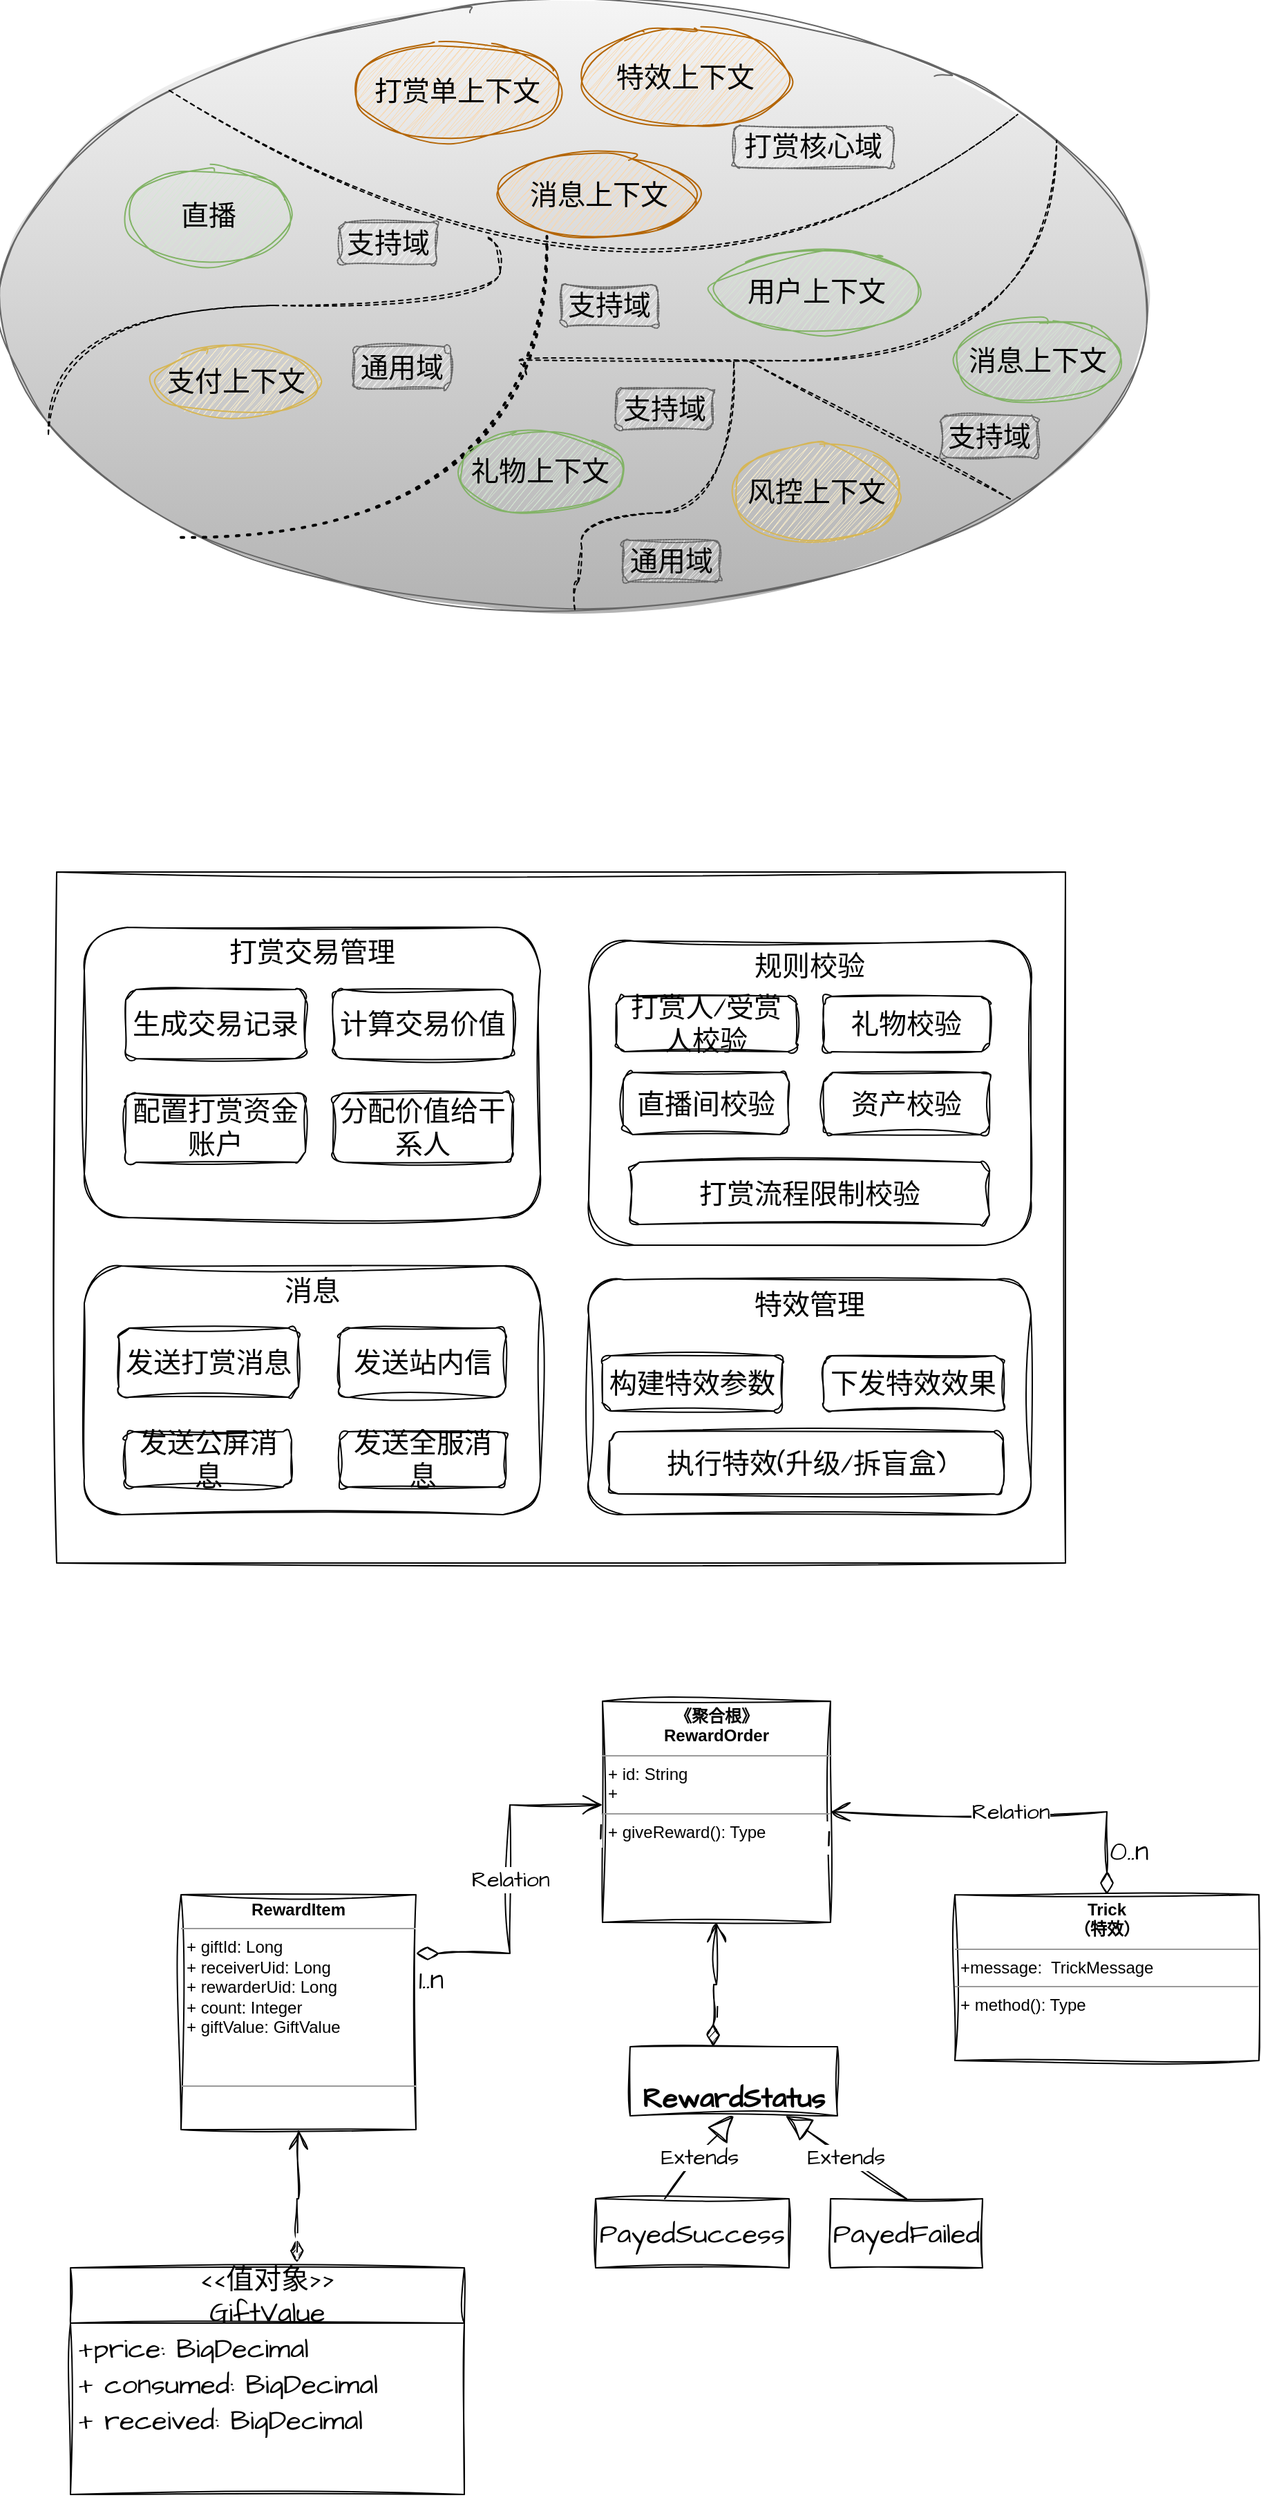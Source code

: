<mxfile version="21.8.0" type="github">
  <diagram name="第 1 页" id="9ZdvMQ7VP3vkYu2ddhah">
    <mxGraphModel dx="954" dy="512" grid="1" gridSize="10" guides="1" tooltips="1" connect="1" arrows="1" fold="1" page="1" pageScale="1" pageWidth="850" pageHeight="1100" math="0" shadow="0">
      <root>
        <mxCell id="0" />
        <mxCell id="1" parent="0" />
        <mxCell id="6iuzxFg5Ye--7esHgjVi-6" value="" style="ellipse;whiteSpace=wrap;html=1;sketch=1;hachureGap=4;jiggle=2;curveFitting=1;fontFamily=Architects Daughter;fontSource=https%3A%2F%2Ffonts.googleapis.com%2Fcss%3Ffamily%3DArchitects%2BDaughter;fontSize=20;shadow=0;fillColor=#f5f5f5;gradientColor=#b3b3b3;strokeColor=#666666;" parent="1" vertex="1">
          <mxGeometry x="60" y="330" width="830" height="440" as="geometry" />
        </mxCell>
        <mxCell id="6iuzxFg5Ye--7esHgjVi-8" value="" style="endArrow=none;dashed=1;html=1;rounded=0;sketch=1;hachureGap=4;jiggle=2;curveFitting=1;fontFamily=Architects Daughter;fontSource=https%3A%2F%2Ffonts.googleapis.com%2Fcss%3Ffamily%3DArchitects%2BDaughter;fontSize=16;entryX=0.886;entryY=0.186;entryDx=0;entryDy=0;exitX=0;exitY=0;exitDx=0;exitDy=0;edgeStyle=orthogonalEdgeStyle;curved=1;entryPerimeter=0;" parent="1" source="6iuzxFg5Ye--7esHgjVi-6" target="6iuzxFg5Ye--7esHgjVi-6" edge="1">
          <mxGeometry width="50" height="50" relative="1" as="geometry">
            <mxPoint x="349.996" y="443.73" as="sourcePoint" />
            <mxPoint x="757.39" y="420.0" as="targetPoint" />
            <Array as="points">
              <mxPoint x="530" y="618" />
            </Array>
          </mxGeometry>
        </mxCell>
        <mxCell id="6iuzxFg5Ye--7esHgjVi-10" value="打赏单上下文" style="ellipse;whiteSpace=wrap;html=1;sketch=1;hachureGap=4;jiggle=2;curveFitting=1;fontFamily=Architects Daughter;fontSource=https%3A%2F%2Ffonts.googleapis.com%2Fcss%3Ffamily%3DArchitects%2BDaughter;fontSize=20;fillColor=#fad7ac;strokeColor=#b46504;" parent="1" vertex="1">
          <mxGeometry x="315" y="360" width="150" height="70" as="geometry" />
        </mxCell>
        <mxCell id="6iuzxFg5Ye--7esHgjVi-12" value="支付上下文" style="ellipse;whiteSpace=wrap;html=1;sketch=1;hachureGap=4;jiggle=2;curveFitting=1;fontFamily=Architects Daughter;fontSource=https%3A%2F%2Ffonts.googleapis.com%2Fcss%3Ffamily%3DArchitects%2BDaughter;fontSize=20;fillColor=#fff2cc;gradientColor=none;strokeColor=#d6b656;" parent="1" vertex="1">
          <mxGeometry x="170" y="580" width="120" height="50" as="geometry" />
        </mxCell>
        <mxCell id="6iuzxFg5Ye--7esHgjVi-13" value="" style="endArrow=none;dashed=1;html=1;rounded=0;sketch=1;hachureGap=4;jiggle=2;curveFitting=1;fontFamily=Architects Daughter;fontSource=https%3A%2F%2Ffonts.googleapis.com%2Fcss%3Ffamily%3DArchitects%2BDaughter;fontSize=16;exitX=0.041;exitY=0.712;exitDx=0;exitDy=0;exitPerimeter=0;edgeStyle=orthogonalEdgeStyle;curved=1;" parent="1" source="6iuzxFg5Ye--7esHgjVi-6" edge="1">
          <mxGeometry width="50" height="50" relative="1" as="geometry">
            <mxPoint x="180" y="620" as="sourcePoint" />
            <mxPoint x="410" y="500" as="targetPoint" />
            <Array as="points">
              <mxPoint x="94" y="550" />
              <mxPoint x="421" y="550" />
            </Array>
          </mxGeometry>
        </mxCell>
        <mxCell id="6iuzxFg5Ye--7esHgjVi-14" value="直播" style="ellipse;whiteSpace=wrap;html=1;sketch=1;hachureGap=4;jiggle=2;curveFitting=1;fontFamily=Architects Daughter;fontSource=https%3A%2F%2Ffonts.googleapis.com%2Fcss%3Ffamily%3DArchitects%2BDaughter;fontSize=20;fillColor=#d5e8d4;gradientColor=none;strokeColor=#82b366;shadow=0;" parent="1" vertex="1">
          <mxGeometry x="150" y="450" width="120" height="70" as="geometry" />
        </mxCell>
        <mxCell id="6iuzxFg5Ye--7esHgjVi-15" value="" style="endArrow=none;dashed=1;html=1;dashPattern=1 3;strokeWidth=2;rounded=0;sketch=1;hachureGap=4;jiggle=2;curveFitting=1;fontFamily=Architects Daughter;fontSource=https%3A%2F%2Ffonts.googleapis.com%2Fcss%3Ffamily%3DArchitects%2BDaughter;fontSize=16;exitX=0.175;exitY=0.876;exitDx=0;exitDy=0;exitPerimeter=0;edgeStyle=orthogonalEdgeStyle;elbow=vertical;curved=1;" parent="1" edge="1">
          <mxGeometry width="50" height="50" relative="1" as="geometry">
            <mxPoint x="190" y="717.92" as="sourcePoint" />
            <mxPoint x="454.75" y="500" as="targetPoint" />
          </mxGeometry>
        </mxCell>
        <mxCell id="6iuzxFg5Ye--7esHgjVi-16" value="用户上下文" style="ellipse;whiteSpace=wrap;html=1;sketch=1;hachureGap=4;jiggle=2;curveFitting=1;fontFamily=Architects Daughter;fontSource=https%3A%2F%2Ffonts.googleapis.com%2Fcss%3Ffamily%3DArchitects%2BDaughter;fontSize=20;fillColor=#d5e8d4;gradientColor=none;strokeColor=#82b366;" parent="1" vertex="1">
          <mxGeometry x="575" y="510" width="150" height="60" as="geometry" />
        </mxCell>
        <mxCell id="6iuzxFg5Ye--7esHgjVi-17" value="礼物上下文" style="ellipse;whiteSpace=wrap;html=1;hachureGap=4;fontFamily=Architects Daughter;fontSource=https%3A%2F%2Ffonts.googleapis.com%2Fcss%3Ffamily%3DArchitects%2BDaughter;fontSize=20;fillColor=#d5e8d4;gradientColor=none;strokeColor=#82b366;shadow=0;sketch=1;curveFitting=1;jiggle=2;" parent="1" vertex="1">
          <mxGeometry x="390" y="640" width="120" height="60" as="geometry" />
        </mxCell>
        <mxCell id="6iuzxFg5Ye--7esHgjVi-18" value="消息上下文" style="ellipse;whiteSpace=wrap;html=1;sketch=1;hachureGap=4;jiggle=2;curveFitting=1;fontFamily=Architects Daughter;fontSource=https%3A%2F%2Ffonts.googleapis.com%2Fcss%3Ffamily%3DArchitects%2BDaughter;fontSize=20;fillColor=#d5e8d4;gradientColor=none;strokeColor=#82b366;" parent="1" vertex="1">
          <mxGeometry x="750" y="560" width="120" height="60" as="geometry" />
        </mxCell>
        <mxCell id="6iuzxFg5Ye--7esHgjVi-19" value="" style="endArrow=none;dashed=1;html=1;rounded=0;sketch=1;hachureGap=4;jiggle=2;curveFitting=1;fontFamily=Architects Daughter;fontSource=https%3A%2F%2Ffonts.googleapis.com%2Fcss%3Ffamily%3DArchitects%2BDaughter;fontSize=16;entryX=0.92;entryY=0.229;entryDx=0;entryDy=0;entryPerimeter=0;edgeStyle=orthogonalEdgeStyle;curved=1;" parent="1" target="6iuzxFg5Ye--7esHgjVi-6" edge="1">
          <mxGeometry width="50" height="50" relative="1" as="geometry">
            <mxPoint x="440" y="600" as="sourcePoint" />
            <mxPoint x="660" y="510" as="targetPoint" />
            <Array as="points">
              <mxPoint x="430" y="590" />
              <mxPoint x="749" y="590" />
            </Array>
          </mxGeometry>
        </mxCell>
        <mxCell id="6iuzxFg5Ye--7esHgjVi-21" value="" style="endArrow=none;dashed=1;html=1;rounded=0;sketch=1;hachureGap=4;jiggle=2;curveFitting=1;fontFamily=Architects Daughter;fontSource=https%3A%2F%2Ffonts.googleapis.com%2Fcss%3Ffamily%3DArchitects%2BDaughter;fontSize=16;exitX=0.5;exitY=1;exitDx=0;exitDy=0;edgeStyle=orthogonalEdgeStyle;curved=1;" parent="1" source="6iuzxFg5Ye--7esHgjVi-6" edge="1">
          <mxGeometry width="50" height="50" relative="1" as="geometry">
            <mxPoint x="520" y="750" as="sourcePoint" />
            <mxPoint x="590" y="590" as="targetPoint" />
            <Array as="points">
              <mxPoint x="475" y="750" />
              <mxPoint x="480" y="750" />
              <mxPoint x="480" y="700" />
              <mxPoint x="590" y="700" />
            </Array>
          </mxGeometry>
        </mxCell>
        <mxCell id="6iuzxFg5Ye--7esHgjVi-23" value="风控上下文" style="ellipse;whiteSpace=wrap;html=1;sketch=1;hachureGap=4;jiggle=2;curveFitting=1;fontFamily=Architects Daughter;fontSource=https%3A%2F%2Ffonts.googleapis.com%2Fcss%3Ffamily%3DArchitects%2BDaughter;fontSize=20;fillColor=#fff2cc;gradientColor=none;strokeColor=#d6b656;" parent="1" vertex="1">
          <mxGeometry x="590" y="650" width="120" height="70" as="geometry" />
        </mxCell>
        <mxCell id="6iuzxFg5Ye--7esHgjVi-24" value="打赏核心域" style="text;html=1;strokeColor=#666666;fillColor=#f5f5f5;align=center;verticalAlign=middle;whiteSpace=wrap;rounded=1;fontSize=20;fontFamily=Architects Daughter;gradientColor=none;glass=0;sketch=1;curveFitting=1;jiggle=2;shadow=0;dashed=1;dashPattern=1 1;" parent="1" vertex="1">
          <mxGeometry x="590" y="420" width="115" height="30" as="geometry" />
        </mxCell>
        <mxCell id="6iuzxFg5Ye--7esHgjVi-25" value="支持域" style="text;html=1;strokeColor=#666666;fillColor=#f5f5f5;align=center;verticalAlign=middle;whiteSpace=wrap;rounded=1;fontSize=20;fontFamily=Architects Daughter;gradientColor=none;dashed=1;dashPattern=1 1;sketch=1;curveFitting=1;jiggle=2;" parent="1" vertex="1">
          <mxGeometry x="305" y="490" width="70" height="30" as="geometry" />
        </mxCell>
        <mxCell id="6iuzxFg5Ye--7esHgjVi-26" value="通用域" style="text;html=1;strokeColor=#666666;fillColor=#f5f5f5;align=center;verticalAlign=middle;whiteSpace=wrap;rounded=1;fontSize=20;fontFamily=Architects Daughter;gradientColor=none;dashed=1;dashPattern=1 1;sketch=1;curveFitting=1;jiggle=2;" parent="1" vertex="1">
          <mxGeometry x="315" y="580" width="70" height="30" as="geometry" />
        </mxCell>
        <mxCell id="6iuzxFg5Ye--7esHgjVi-27" value="支持域" style="text;html=1;strokeColor=#666666;fillColor=#f5f5f5;align=center;verticalAlign=middle;whiteSpace=wrap;rounded=1;fontSize=20;fontFamily=Architects Daughter;gradientColor=none;dashed=1;dashPattern=1 1;sketch=1;curveFitting=1;jiggle=2;" parent="1" vertex="1">
          <mxGeometry x="465" y="535" width="70" height="30" as="geometry" />
        </mxCell>
        <mxCell id="6iuzxFg5Ye--7esHgjVi-29" value="支持域" style="text;html=1;strokeColor=#666666;fillColor=#f5f5f5;align=center;verticalAlign=middle;whiteSpace=wrap;rounded=1;fontSize=20;fontFamily=Architects Daughter;gradientColor=none;sketch=1;curveFitting=1;jiggle=2;dashed=1;dashPattern=1 1;" parent="1" vertex="1">
          <mxGeometry x="505" y="610" width="70" height="30" as="geometry" />
        </mxCell>
        <mxCell id="6iuzxFg5Ye--7esHgjVi-30" value="通用域" style="text;html=1;strokeColor=#666666;fillColor=#f5f5f5;align=center;verticalAlign=middle;whiteSpace=wrap;rounded=1;fontSize=20;fontFamily=Architects Daughter;gradientColor=none;sketch=1;curveFitting=1;jiggle=2;dashed=1;dashPattern=1 1;" parent="1" vertex="1">
          <mxGeometry x="510" y="720" width="70" height="30" as="geometry" />
        </mxCell>
        <mxCell id="6iuzxFg5Ye--7esHgjVi-31" value="" style="endArrow=none;dashed=1;html=1;rounded=0;sketch=1;hachureGap=4;jiggle=2;curveFitting=1;fontFamily=Architects Daughter;fontSource=https%3A%2F%2Ffonts.googleapis.com%2Fcss%3Ffamily%3DArchitects%2BDaughter;fontSize=16;" parent="1" edge="1">
          <mxGeometry width="50" height="50" relative="1" as="geometry">
            <mxPoint x="790" y="690" as="sourcePoint" />
            <mxPoint x="600" y="590" as="targetPoint" />
          </mxGeometry>
        </mxCell>
        <mxCell id="6iuzxFg5Ye--7esHgjVi-32" value="支持域" style="text;html=1;strokeColor=#666666;fillColor=#f5f5f5;align=center;verticalAlign=middle;whiteSpace=wrap;rounded=1;fontSize=20;fontFamily=Architects Daughter;gradientColor=none;sketch=1;curveFitting=1;jiggle=2;dashed=1;dashPattern=1 1;" parent="1" vertex="1">
          <mxGeometry x="740" y="630" width="70" height="30" as="geometry" />
        </mxCell>
        <mxCell id="6iuzxFg5Ye--7esHgjVi-34" value="" style="rounded=0;whiteSpace=wrap;html=1;sketch=1;hachureGap=4;jiggle=2;curveFitting=1;fontFamily=Architects Daughter;fontSource=https%3A%2F%2Ffonts.googleapis.com%2Fcss%3Ffamily%3DArchitects%2BDaughter;fontSize=20;" parent="1" vertex="1">
          <mxGeometry x="100" y="960" width="730" height="500" as="geometry" />
        </mxCell>
        <mxCell id="6iuzxFg5Ye--7esHgjVi-35" value="特效管理" style="rounded=1;whiteSpace=wrap;html=1;sketch=1;hachureGap=4;jiggle=2;curveFitting=1;fontFamily=Architects Daughter;fontSource=https%3A%2F%2Ffonts.googleapis.com%2Fcss%3Ffamily%3DArchitects%2BDaughter;fontSize=20;verticalAlign=top;" parent="1" vertex="1">
          <mxGeometry x="485" y="1255" width="320" height="170" as="geometry" />
        </mxCell>
        <mxCell id="6iuzxFg5Ye--7esHgjVi-36" value="规则校验" style="rounded=1;whiteSpace=wrap;html=1;sketch=1;hachureGap=4;jiggle=2;curveFitting=1;fontFamily=Architects Daughter;fontSource=https%3A%2F%2Ffonts.googleapis.com%2Fcss%3Ffamily%3DArchitects%2BDaughter;fontSize=20;verticalAlign=top;" parent="1" vertex="1">
          <mxGeometry x="485" y="1010" width="320" height="220" as="geometry" />
        </mxCell>
        <mxCell id="6iuzxFg5Ye--7esHgjVi-37" value="打赏人/受赏人校验" style="rounded=1;whiteSpace=wrap;html=1;sketch=1;hachureGap=4;jiggle=2;curveFitting=1;fontFamily=Architects Daughter;fontSource=https%3A%2F%2Ffonts.googleapis.com%2Fcss%3Ffamily%3DArchitects%2BDaughter;fontSize=20;" parent="1" vertex="1">
          <mxGeometry x="505" y="1050" width="130" height="40" as="geometry" />
        </mxCell>
        <mxCell id="6iuzxFg5Ye--7esHgjVi-38" value="礼物校验" style="rounded=1;whiteSpace=wrap;html=1;sketch=1;hachureGap=4;jiggle=2;curveFitting=1;fontFamily=Architects Daughter;fontSource=https%3A%2F%2Ffonts.googleapis.com%2Fcss%3Ffamily%3DArchitects%2BDaughter;fontSize=20;" parent="1" vertex="1">
          <mxGeometry x="655" y="1050" width="120" height="40" as="geometry" />
        </mxCell>
        <mxCell id="6iuzxFg5Ye--7esHgjVi-39" value="直播间校验" style="rounded=1;whiteSpace=wrap;html=1;sketch=1;hachureGap=4;jiggle=2;curveFitting=1;fontFamily=Architects Daughter;fontSource=https%3A%2F%2Ffonts.googleapis.com%2Fcss%3Ffamily%3DArchitects%2BDaughter;fontSize=20;" parent="1" vertex="1">
          <mxGeometry x="510" y="1105" width="120" height="45" as="geometry" />
        </mxCell>
        <mxCell id="6iuzxFg5Ye--7esHgjVi-40" value="资产校验" style="rounded=1;whiteSpace=wrap;html=1;sketch=1;hachureGap=4;jiggle=2;curveFitting=1;fontFamily=Architects Daughter;fontSource=https%3A%2F%2Ffonts.googleapis.com%2Fcss%3Ffamily%3DArchitects%2BDaughter;fontSize=20;" parent="1" vertex="1">
          <mxGeometry x="655" y="1105" width="120" height="45" as="geometry" />
        </mxCell>
        <mxCell id="6iuzxFg5Ye--7esHgjVi-41" value="打赏流程限制校验" style="rounded=1;whiteSpace=wrap;html=1;sketch=1;hachureGap=4;jiggle=2;curveFitting=1;fontFamily=Architects Daughter;fontSource=https%3A%2F%2Ffonts.googleapis.com%2Fcss%3Ffamily%3DArchitects%2BDaughter;fontSize=20;" parent="1" vertex="1">
          <mxGeometry x="515" y="1170" width="260" height="45" as="geometry" />
        </mxCell>
        <mxCell id="6iuzxFg5Ye--7esHgjVi-43" value="消息" style="rounded=1;whiteSpace=wrap;html=1;sketch=1;hachureGap=4;jiggle=2;curveFitting=1;fontFamily=Architects Daughter;fontSource=https%3A%2F%2Ffonts.googleapis.com%2Fcss%3Ffamily%3DArchitects%2BDaughter;fontSize=20;verticalAlign=top;" parent="1" vertex="1">
          <mxGeometry x="120" y="1245" width="330" height="180" as="geometry" />
        </mxCell>
        <mxCell id="6iuzxFg5Ye--7esHgjVi-44" value="构建特效参数" style="rounded=1;whiteSpace=wrap;html=1;sketch=1;hachureGap=4;jiggle=2;curveFitting=1;fontFamily=Architects Daughter;fontSource=https%3A%2F%2Ffonts.googleapis.com%2Fcss%3Ffamily%3DArchitects%2BDaughter;fontSize=20;" parent="1" vertex="1">
          <mxGeometry x="495" y="1310" width="130" height="40" as="geometry" />
        </mxCell>
        <mxCell id="6iuzxFg5Ye--7esHgjVi-45" value="下发特效效果" style="rounded=1;whiteSpace=wrap;html=1;sketch=1;hachureGap=4;jiggle=2;curveFitting=1;fontFamily=Architects Daughter;fontSource=https%3A%2F%2Ffonts.googleapis.com%2Fcss%3Ffamily%3DArchitects%2BDaughter;fontSize=20;" parent="1" vertex="1">
          <mxGeometry x="655" y="1310" width="130" height="40" as="geometry" />
        </mxCell>
        <mxCell id="6iuzxFg5Ye--7esHgjVi-47" value="发送打赏消息" style="rounded=1;whiteSpace=wrap;html=1;sketch=1;hachureGap=4;jiggle=2;curveFitting=1;fontFamily=Architects Daughter;fontSource=https%3A%2F%2Ffonts.googleapis.com%2Fcss%3Ffamily%3DArchitects%2BDaughter;fontSize=20;" parent="1" vertex="1">
          <mxGeometry x="145" y="1290" width="130" height="50" as="geometry" />
        </mxCell>
        <mxCell id="6iuzxFg5Ye--7esHgjVi-49" value="发送站内信" style="rounded=1;whiteSpace=wrap;html=1;sketch=1;hachureGap=4;jiggle=2;curveFitting=1;fontFamily=Architects Daughter;fontSource=https%3A%2F%2Ffonts.googleapis.com%2Fcss%3Ffamily%3DArchitects%2BDaughter;fontSize=20;" parent="1" vertex="1">
          <mxGeometry x="305" y="1290" width="120" height="50" as="geometry" />
        </mxCell>
        <mxCell id="6iuzxFg5Ye--7esHgjVi-50" value="发送公屏消息" style="rounded=1;whiteSpace=wrap;html=1;sketch=1;hachureGap=4;jiggle=2;curveFitting=1;fontFamily=Architects Daughter;fontSource=https%3A%2F%2Ffonts.googleapis.com%2Fcss%3Ffamily%3DArchitects%2BDaughter;fontSize=20;" parent="1" vertex="1">
          <mxGeometry x="150" y="1365" width="120" height="40" as="geometry" />
        </mxCell>
        <mxCell id="6iuzxFg5Ye--7esHgjVi-51" value="发送全服消息" style="rounded=1;whiteSpace=wrap;html=1;sketch=1;hachureGap=4;jiggle=2;curveFitting=1;fontFamily=Architects Daughter;fontSource=https%3A%2F%2Ffonts.googleapis.com%2Fcss%3Ffamily%3DArchitects%2BDaughter;fontSize=20;" parent="1" vertex="1">
          <mxGeometry x="305" y="1365" width="120" height="40" as="geometry" />
        </mxCell>
        <mxCell id="6iuzxFg5Ye--7esHgjVi-54" value="打赏交易管理" style="rounded=1;whiteSpace=wrap;html=1;sketch=1;hachureGap=4;jiggle=2;curveFitting=1;fontFamily=Architects Daughter;fontSource=https%3A%2F%2Ffonts.googleapis.com%2Fcss%3Ffamily%3DArchitects%2BDaughter;fontSize=20;verticalAlign=top;" parent="1" vertex="1">
          <mxGeometry x="120" y="1000" width="330" height="210" as="geometry" />
        </mxCell>
        <mxCell id="6iuzxFg5Ye--7esHgjVi-55" value="生成交易记录" style="rounded=1;whiteSpace=wrap;html=1;sketch=1;hachureGap=4;jiggle=2;curveFitting=1;fontFamily=Architects Daughter;fontSource=https%3A%2F%2Ffonts.googleapis.com%2Fcss%3Ffamily%3DArchitects%2BDaughter;fontSize=20;" parent="1" vertex="1">
          <mxGeometry x="150" y="1045" width="130" height="50" as="geometry" />
        </mxCell>
        <mxCell id="6iuzxFg5Ye--7esHgjVi-56" value="计算交易价值" style="rounded=1;whiteSpace=wrap;html=1;sketch=1;hachureGap=4;jiggle=2;curveFitting=1;fontFamily=Architects Daughter;fontSource=https%3A%2F%2Ffonts.googleapis.com%2Fcss%3Ffamily%3DArchitects%2BDaughter;fontSize=20;" parent="1" vertex="1">
          <mxGeometry x="300" y="1045" width="130" height="50" as="geometry" />
        </mxCell>
        <mxCell id="6iuzxFg5Ye--7esHgjVi-57" value="配置打赏资金账户" style="rounded=1;whiteSpace=wrap;html=1;sketch=1;hachureGap=4;jiggle=2;curveFitting=1;fontFamily=Architects Daughter;fontSource=https%3A%2F%2Ffonts.googleapis.com%2Fcss%3Ffamily%3DArchitects%2BDaughter;fontSize=20;" parent="1" vertex="1">
          <mxGeometry x="150" y="1120" width="130" height="50" as="geometry" />
        </mxCell>
        <mxCell id="6iuzxFg5Ye--7esHgjVi-58" value="分配价值给干系人" style="rounded=1;whiteSpace=wrap;html=1;sketch=1;hachureGap=4;jiggle=2;curveFitting=1;fontFamily=Architects Daughter;fontSource=https%3A%2F%2Ffonts.googleapis.com%2Fcss%3Ffamily%3DArchitects%2BDaughter;fontSize=20;" parent="1" vertex="1">
          <mxGeometry x="300" y="1120" width="130" height="50" as="geometry" />
        </mxCell>
        <mxCell id="6iuzxFg5Ye--7esHgjVi-67" value="执行特效(升级/拆盲盒)" style="rounded=1;whiteSpace=wrap;html=1;sketch=1;hachureGap=4;jiggle=2;curveFitting=1;fontFamily=Architects Daughter;fontSource=https%3A%2F%2Ffonts.googleapis.com%2Fcss%3Ffamily%3DArchitects%2BDaughter;fontSize=20;" parent="1" vertex="1">
          <mxGeometry x="500" y="1365" width="285" height="45" as="geometry" />
        </mxCell>
        <mxCell id="6iuzxFg5Ye--7esHgjVi-69" value="&lt;p style=&quot;margin:0px;margin-top:4px;text-align:center;&quot;&gt;&lt;b&gt;《聚合根》&lt;br&gt;RewardOrder&lt;/b&gt;&lt;/p&gt;&lt;hr size=&quot;1&quot;&gt;&lt;p style=&quot;margin:0px;margin-left:4px;&quot;&gt;+ id: String&lt;br&gt;+&amp;nbsp;&lt;/p&gt;&lt;hr size=&quot;1&quot;&gt;&lt;p style=&quot;margin:0px;margin-left:4px;&quot;&gt;+ giveReward(): Type&lt;/p&gt;" style="verticalAlign=top;align=left;overflow=fill;fontSize=12;fontFamily=Helvetica;html=1;whiteSpace=wrap;sketch=1;hachureGap=4;jiggle=2;curveFitting=1;fontSource=https%3A%2F%2Ffonts.googleapis.com%2Fcss%3Ffamily%3DArchitects%2BDaughter;" parent="1" vertex="1">
          <mxGeometry x="495" y="1560" width="165" height="160" as="geometry" />
        </mxCell>
        <mxCell id="6iuzxFg5Ye--7esHgjVi-70" value="&lt;p style=&quot;margin:0px;margin-top:4px;text-align:center;&quot;&gt;&lt;b&gt;RewardItem&lt;/b&gt;&lt;/p&gt;&lt;hr size=&quot;1&quot;&gt;&lt;p style=&quot;margin:0px;margin-left:4px;&quot;&gt;+ giftId: Long&lt;br&gt;+ receiverUid: Long&lt;/p&gt;&lt;p style=&quot;margin:0px;margin-left:4px;&quot;&gt;+&amp;nbsp;rewarderUid: Long&lt;/p&gt;&lt;p style=&quot;margin:0px;margin-left:4px;&quot;&gt;+ count: Integer&lt;/p&gt;&lt;p style=&quot;margin:0px;margin-left:4px;&quot;&gt;+ giftValue: GiftValue&lt;/p&gt;&lt;p style=&quot;margin:0px;margin-left:4px;&quot;&gt;&lt;br&gt;&lt;/p&gt;&lt;p style=&quot;margin:0px;margin-left:4px;&quot;&gt;&lt;br&gt;&lt;/p&gt;&lt;hr size=&quot;1&quot;&gt;&lt;p style=&quot;margin:0px;margin-left:4px;&quot;&gt;&lt;br&gt;&lt;/p&gt;" style="verticalAlign=top;align=left;overflow=fill;fontSize=12;fontFamily=Helvetica;html=1;whiteSpace=wrap;sketch=1;hachureGap=4;jiggle=2;curveFitting=1;fontSource=https%3A%2F%2Ffonts.googleapis.com%2Fcss%3Ffamily%3DArchitects%2BDaughter;" parent="1" vertex="1">
          <mxGeometry x="190" y="1700" width="170" height="170" as="geometry" />
        </mxCell>
        <mxCell id="6iuzxFg5Ye--7esHgjVi-74" value="Relation" style="endArrow=open;html=1;endSize=12;startArrow=diamondThin;startSize=14;startFill=0;edgeStyle=orthogonalEdgeStyle;rounded=0;sketch=1;hachureGap=4;jiggle=2;curveFitting=1;fontFamily=Architects Daughter;fontSource=https%3A%2F%2Ffonts.googleapis.com%2Fcss%3Ffamily%3DArchitects%2BDaughter;fontSize=16;exitX=1;exitY=0.25;exitDx=0;exitDy=0;" parent="1" source="6iuzxFg5Ye--7esHgjVi-70" edge="1">
          <mxGeometry relative="1" as="geometry">
            <mxPoint x="410" y="1764.5" as="sourcePoint" />
            <mxPoint x="495" y="1635" as="targetPoint" />
            <Array as="points">
              <mxPoint x="428" y="1743" />
              <mxPoint x="428" y="1635" />
              <mxPoint x="495" y="1635" />
            </Array>
          </mxGeometry>
        </mxCell>
        <mxCell id="6iuzxFg5Ye--7esHgjVi-75" value="1..n" style="edgeLabel;resizable=0;html=1;align=left;verticalAlign=top;sketch=1;hachureGap=4;jiggle=2;curveFitting=1;fontFamily=Architects Daughter;fontSource=https%3A%2F%2Ffonts.googleapis.com%2Fcss%3Ffamily%3DArchitects%2BDaughter;fontSize=20;" parent="6iuzxFg5Ye--7esHgjVi-74" connectable="0" vertex="1">
          <mxGeometry x="-1" relative="1" as="geometry" />
        </mxCell>
        <mxCell id="6iuzxFg5Ye--7esHgjVi-76" value="1" style="edgeLabel;resizable=0;html=1;align=right;verticalAlign=top;sketch=1;hachureGap=4;jiggle=2;curveFitting=1;fontFamily=Architects Daughter;fontSource=https%3A%2F%2Ffonts.googleapis.com%2Fcss%3Ffamily%3DArchitects%2BDaughter;fontSize=20;" parent="6iuzxFg5Ye--7esHgjVi-74" connectable="0" vertex="1">
          <mxGeometry x="1" relative="1" as="geometry" />
        </mxCell>
        <mxCell id="D9V0zbqLB6DABYj4kwtS-1" value="1" style="endArrow=open;html=1;endSize=12;startArrow=diamondThin;startSize=14;startFill=1;edgeStyle=orthogonalEdgeStyle;align=left;verticalAlign=bottom;rounded=0;sketch=1;hachureGap=4;jiggle=2;curveFitting=1;fontFamily=Architects Daughter;fontSource=https%3A%2F%2Ffonts.googleapis.com%2Fcss%3Ffamily%3DArchitects%2BDaughter;fontSize=16;entryX=0.5;entryY=1;entryDx=0;entryDy=0;exitX=0.575;exitY=-0.024;exitDx=0;exitDy=0;exitPerimeter=0;" edge="1" parent="1" source="D9V0zbqLB6DABYj4kwtS-4" target="6iuzxFg5Ye--7esHgjVi-70">
          <mxGeometry x="-1" y="3" relative="1" as="geometry">
            <mxPoint x="420" y="1925" as="sourcePoint" />
            <mxPoint x="370" y="1980" as="targetPoint" />
          </mxGeometry>
        </mxCell>
        <mxCell id="D9V0zbqLB6DABYj4kwtS-4" value="&amp;lt;&amp;lt;值对象&amp;gt;&amp;gt;&lt;br&gt;GiftValue" style="swimlane;fontStyle=0;childLayout=stackLayout;horizontal=1;startSize=40;fillColor=none;horizontalStack=0;resizeParent=1;resizeParentMax=0;resizeLast=0;collapsible=1;marginBottom=0;whiteSpace=wrap;html=1;sketch=1;hachureGap=4;jiggle=2;curveFitting=1;fontFamily=Architects Daughter;fontSource=https%3A%2F%2Ffonts.googleapis.com%2Fcss%3Ffamily%3DArchitects%2BDaughter;fontSize=20;" vertex="1" parent="1">
          <mxGeometry x="110" y="1970" width="285" height="164" as="geometry" />
        </mxCell>
        <mxCell id="D9V0zbqLB6DABYj4kwtS-5" value="+price: BigDecimal&amp;nbsp;" style="text;strokeColor=none;fillColor=none;align=left;verticalAlign=top;spacingLeft=4;spacingRight=4;overflow=hidden;rotatable=0;points=[[0,0.5],[1,0.5]];portConstraint=eastwest;whiteSpace=wrap;html=1;fontSize=20;fontFamily=Architects Daughter;" vertex="1" parent="D9V0zbqLB6DABYj4kwtS-4">
          <mxGeometry y="40" width="285" height="26" as="geometry" />
        </mxCell>
        <mxCell id="D9V0zbqLB6DABYj4kwtS-6" value="+ consumed: BigDecimal" style="text;strokeColor=none;fillColor=none;align=left;verticalAlign=top;spacingLeft=4;spacingRight=4;overflow=hidden;rotatable=0;points=[[0,0.5],[1,0.5]];portConstraint=eastwest;whiteSpace=wrap;html=1;fontSize=20;fontFamily=Architects Daughter;" vertex="1" parent="D9V0zbqLB6DABYj4kwtS-4">
          <mxGeometry y="66" width="285" height="26" as="geometry" />
        </mxCell>
        <mxCell id="D9V0zbqLB6DABYj4kwtS-7" value="+ received: BigDecimal" style="text;strokeColor=none;fillColor=none;align=left;verticalAlign=top;spacingLeft=4;spacingRight=4;overflow=hidden;rotatable=0;points=[[0,0.5],[1,0.5]];portConstraint=eastwest;whiteSpace=wrap;html=1;fontSize=20;fontFamily=Architects Daughter;" vertex="1" parent="D9V0zbqLB6DABYj4kwtS-4">
          <mxGeometry y="92" width="285" height="72" as="geometry" />
        </mxCell>
        <mxCell id="D9V0zbqLB6DABYj4kwtS-10" value="1" style="endArrow=open;html=1;endSize=12;startArrow=diamondThin;startSize=14;startFill=1;edgeStyle=orthogonalEdgeStyle;align=left;verticalAlign=bottom;rounded=0;sketch=1;hachureGap=4;jiggle=2;curveFitting=1;fontFamily=Architects Daughter;fontSource=https%3A%2F%2Ffonts.googleapis.com%2Fcss%3Ffamily%3DArchitects%2BDaughter;fontSize=16;entryX=0.5;entryY=1;entryDx=0;entryDy=0;" edge="1" parent="1" target="6iuzxFg5Ye--7esHgjVi-69">
          <mxGeometry x="-0.694" relative="1" as="geometry">
            <mxPoint x="575" y="1810" as="sourcePoint" />
            <mxPoint x="285" y="1880" as="targetPoint" />
            <mxPoint as="offset" />
          </mxGeometry>
        </mxCell>
        <mxCell id="D9V0zbqLB6DABYj4kwtS-11" value="&lt;br&gt;&lt;b&gt;RewardStatus&lt;/b&gt;" style="html=1;whiteSpace=wrap;sketch=1;hachureGap=4;jiggle=2;curveFitting=1;fontFamily=Architects Daughter;fontSource=https%3A%2F%2Ffonts.googleapis.com%2Fcss%3Ffamily%3DArchitects%2BDaughter;fontSize=20;" vertex="1" parent="1">
          <mxGeometry x="515" y="1810" width="150" height="50" as="geometry" />
        </mxCell>
        <mxCell id="D9V0zbqLB6DABYj4kwtS-12" value="Extends" style="endArrow=block;endSize=16;endFill=0;html=1;rounded=0;sketch=1;hachureGap=4;jiggle=2;curveFitting=1;fontFamily=Architects Daughter;fontSource=https%3A%2F%2Ffonts.googleapis.com%2Fcss%3Ffamily%3DArchitects%2BDaughter;fontSize=16;entryX=0.5;entryY=1;entryDx=0;entryDy=0;" edge="1" parent="1" target="D9V0zbqLB6DABYj4kwtS-11">
          <mxGeometry width="160" relative="1" as="geometry">
            <mxPoint x="540" y="1920" as="sourcePoint" />
            <mxPoint x="610" y="1920" as="targetPoint" />
          </mxGeometry>
        </mxCell>
        <mxCell id="D9V0zbqLB6DABYj4kwtS-13" value="PayedSuccess" style="html=1;whiteSpace=wrap;sketch=1;hachureGap=4;jiggle=2;curveFitting=1;fontFamily=Architects Daughter;fontSource=https%3A%2F%2Ffonts.googleapis.com%2Fcss%3Ffamily%3DArchitects%2BDaughter;fontSize=20;" vertex="1" parent="1">
          <mxGeometry x="490" y="1920" width="140" height="50" as="geometry" />
        </mxCell>
        <mxCell id="D9V0zbqLB6DABYj4kwtS-14" value="PayedFailed" style="html=1;whiteSpace=wrap;sketch=1;hachureGap=4;jiggle=2;curveFitting=1;fontFamily=Architects Daughter;fontSource=https%3A%2F%2Ffonts.googleapis.com%2Fcss%3Ffamily%3DArchitects%2BDaughter;fontSize=20;" vertex="1" parent="1">
          <mxGeometry x="660" y="1920" width="110" height="50" as="geometry" />
        </mxCell>
        <mxCell id="D9V0zbqLB6DABYj4kwtS-15" value="Extends" style="endArrow=block;endSize=16;endFill=0;html=1;rounded=0;sketch=1;hachureGap=4;jiggle=2;curveFitting=1;fontFamily=Architects Daughter;fontSource=https%3A%2F%2Ffonts.googleapis.com%2Fcss%3Ffamily%3DArchitects%2BDaughter;fontSize=16;exitX=0.5;exitY=0;exitDx=0;exitDy=0;entryX=0.75;entryY=1;entryDx=0;entryDy=0;" edge="1" parent="1" source="D9V0zbqLB6DABYj4kwtS-14" target="D9V0zbqLB6DABYj4kwtS-11">
          <mxGeometry width="160" relative="1" as="geometry">
            <mxPoint x="650" y="1870" as="sourcePoint" />
            <mxPoint x="790" y="1840" as="targetPoint" />
          </mxGeometry>
        </mxCell>
        <mxCell id="D9V0zbqLB6DABYj4kwtS-29" value="&lt;p style=&quot;margin:0px;margin-top:4px;text-align:center;&quot;&gt;&lt;b&gt;Trick&lt;br&gt;（特效）&lt;/b&gt;&lt;/p&gt;&lt;hr size=&quot;1&quot;&gt;&lt;p style=&quot;margin:0px;margin-left:4px;&quot;&gt;+message:&amp;nbsp; TrickMessage&lt;/p&gt;&lt;hr size=&quot;1&quot;&gt;&lt;p style=&quot;margin:0px;margin-left:4px;&quot;&gt;+ method(): Type&lt;/p&gt;" style="verticalAlign=top;align=left;overflow=fill;fontSize=12;fontFamily=Helvetica;html=1;whiteSpace=wrap;sketch=1;hachureGap=4;jiggle=2;curveFitting=1;fontSource=https%3A%2F%2Ffonts.googleapis.com%2Fcss%3Ffamily%3DArchitects%2BDaughter;" vertex="1" parent="1">
          <mxGeometry x="750" y="1700" width="220" height="120" as="geometry" />
        </mxCell>
        <mxCell id="D9V0zbqLB6DABYj4kwtS-30" value="Relation" style="endArrow=open;html=1;endSize=12;startArrow=diamondThin;startSize=14;startFill=0;edgeStyle=orthogonalEdgeStyle;rounded=0;sketch=1;hachureGap=4;jiggle=2;curveFitting=1;fontFamily=Architects Daughter;fontSource=https%3A%2F%2Ffonts.googleapis.com%2Fcss%3Ffamily%3DArchitects%2BDaughter;fontSize=16;entryX=1;entryY=0.5;entryDx=0;entryDy=0;exitX=0.5;exitY=0;exitDx=0;exitDy=0;" edge="1" parent="1" source="D9V0zbqLB6DABYj4kwtS-29" target="6iuzxFg5Ye--7esHgjVi-69">
          <mxGeometry relative="1" as="geometry">
            <mxPoint x="820" y="1640" as="sourcePoint" />
            <mxPoint x="980" y="1640" as="targetPoint" />
          </mxGeometry>
        </mxCell>
        <mxCell id="D9V0zbqLB6DABYj4kwtS-31" value="0..n" style="edgeLabel;resizable=0;html=1;align=left;verticalAlign=top;sketch=1;hachureGap=4;jiggle=2;curveFitting=1;fontFamily=Architects Daughter;fontSource=https%3A%2F%2Ffonts.googleapis.com%2Fcss%3Ffamily%3DArchitects%2BDaughter;fontSize=20;" connectable="0" vertex="1" parent="D9V0zbqLB6DABYj4kwtS-30">
          <mxGeometry x="-1" relative="1" as="geometry">
            <mxPoint y="-50" as="offset" />
          </mxGeometry>
        </mxCell>
        <mxCell id="D9V0zbqLB6DABYj4kwtS-32" value="1" style="edgeLabel;resizable=0;html=1;align=right;verticalAlign=top;sketch=1;hachureGap=4;jiggle=2;curveFitting=1;fontFamily=Architects Daughter;fontSource=https%3A%2F%2Ffonts.googleapis.com%2Fcss%3Ffamily%3DArchitects%2BDaughter;fontSize=20;" connectable="0" vertex="1" parent="D9V0zbqLB6DABYj4kwtS-30">
          <mxGeometry x="1" relative="1" as="geometry" />
        </mxCell>
        <mxCell id="D9V0zbqLB6DABYj4kwtS-34" value="特效上下文" style="ellipse;whiteSpace=wrap;html=1;sketch=1;hachureGap=4;jiggle=2;curveFitting=1;fontFamily=Architects Daughter;fontSource=https%3A%2F%2Ffonts.googleapis.com%2Fcss%3Ffamily%3DArchitects%2BDaughter;fontSize=20;fillColor=#fad7ac;strokeColor=#b46504;" vertex="1" parent="1">
          <mxGeometry x="480" y="350" width="150" height="70" as="geometry" />
        </mxCell>
        <mxCell id="D9V0zbqLB6DABYj4kwtS-35" value="消息上下文" style="ellipse;whiteSpace=wrap;html=1;sketch=1;hachureGap=4;jiggle=2;curveFitting=1;fontFamily=Architects Daughter;fontSource=https%3A%2F%2Ffonts.googleapis.com%2Fcss%3Ffamily%3DArchitects%2BDaughter;fontSize=20;fillColor=#fad7ac;strokeColor=#b46504;" vertex="1" parent="1">
          <mxGeometry x="420" y="440" width="145" height="60" as="geometry" />
        </mxCell>
      </root>
    </mxGraphModel>
  </diagram>
</mxfile>
